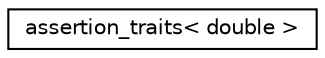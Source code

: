 digraph "Graphical Class Hierarchy"
{
  edge [fontname="Helvetica",fontsize="10",labelfontname="Helvetica",labelfontsize="10"];
  node [fontname="Helvetica",fontsize="10",shape=record];
  rankdir="LR";
  Node0 [label="assertion_traits\< double \>",height=0.2,width=0.4,color="black", fillcolor="white", style="filled",URL="$structassertion__traits_3_01double_01_4.html",tooltip="Traits used by CPPUNIT_ASSERT_DOUBLES_EQUAL(). "];
}

